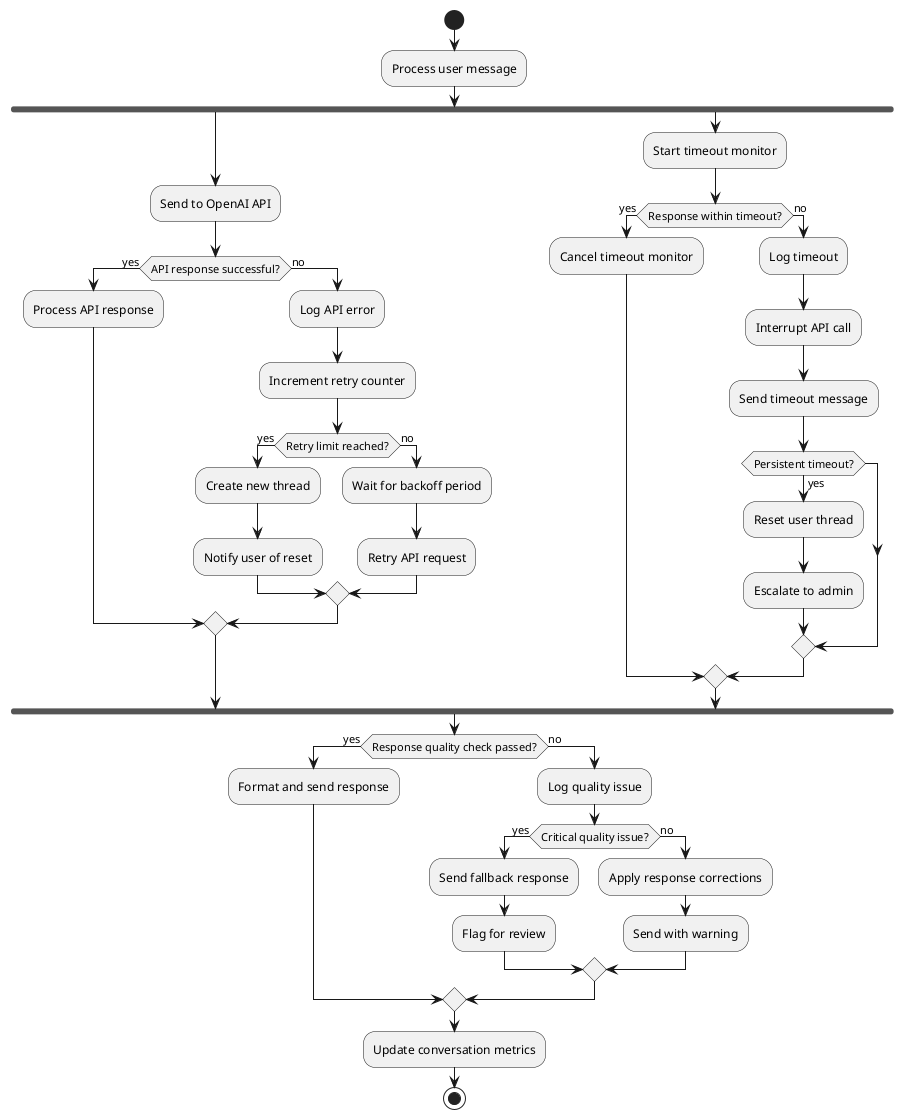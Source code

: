 @startuml Error Handling Flow Diagram

start

:Process user message;

fork
  :Send to OpenAI API;
  
  if (API response successful?) then (yes)
    :Process API response;
  else (no)
    :Log API error;
    :Increment retry counter;
    
    if (Retry limit reached?) then (yes)
      :Create new thread;
      :Notify user of reset;
    else (no)
      :Wait for backoff period;
      :Retry API request;
    endif
  endif
  
fork again
  :Start timeout monitor;
  
  if (Response within timeout?) then (yes)
    :Cancel timeout monitor;
  else (no)
    :Log timeout;
    :Interrupt API call;
    :Send timeout message;
    
    if (Persistent timeout?) then (yes)
      :Reset user thread;
      :Escalate to admin;
    endif
  endif
end fork

if (Response quality check passed?) then (yes)
  :Format and send response;
else (no)
  :Log quality issue;
  
  if (Critical quality issue?) then (yes)
    :Send fallback response;
    :Flag for review;
  else (no)
    :Apply response corrections;
    :Send with warning;
  endif
endif

:Update conversation metrics;

stop

@enduml
